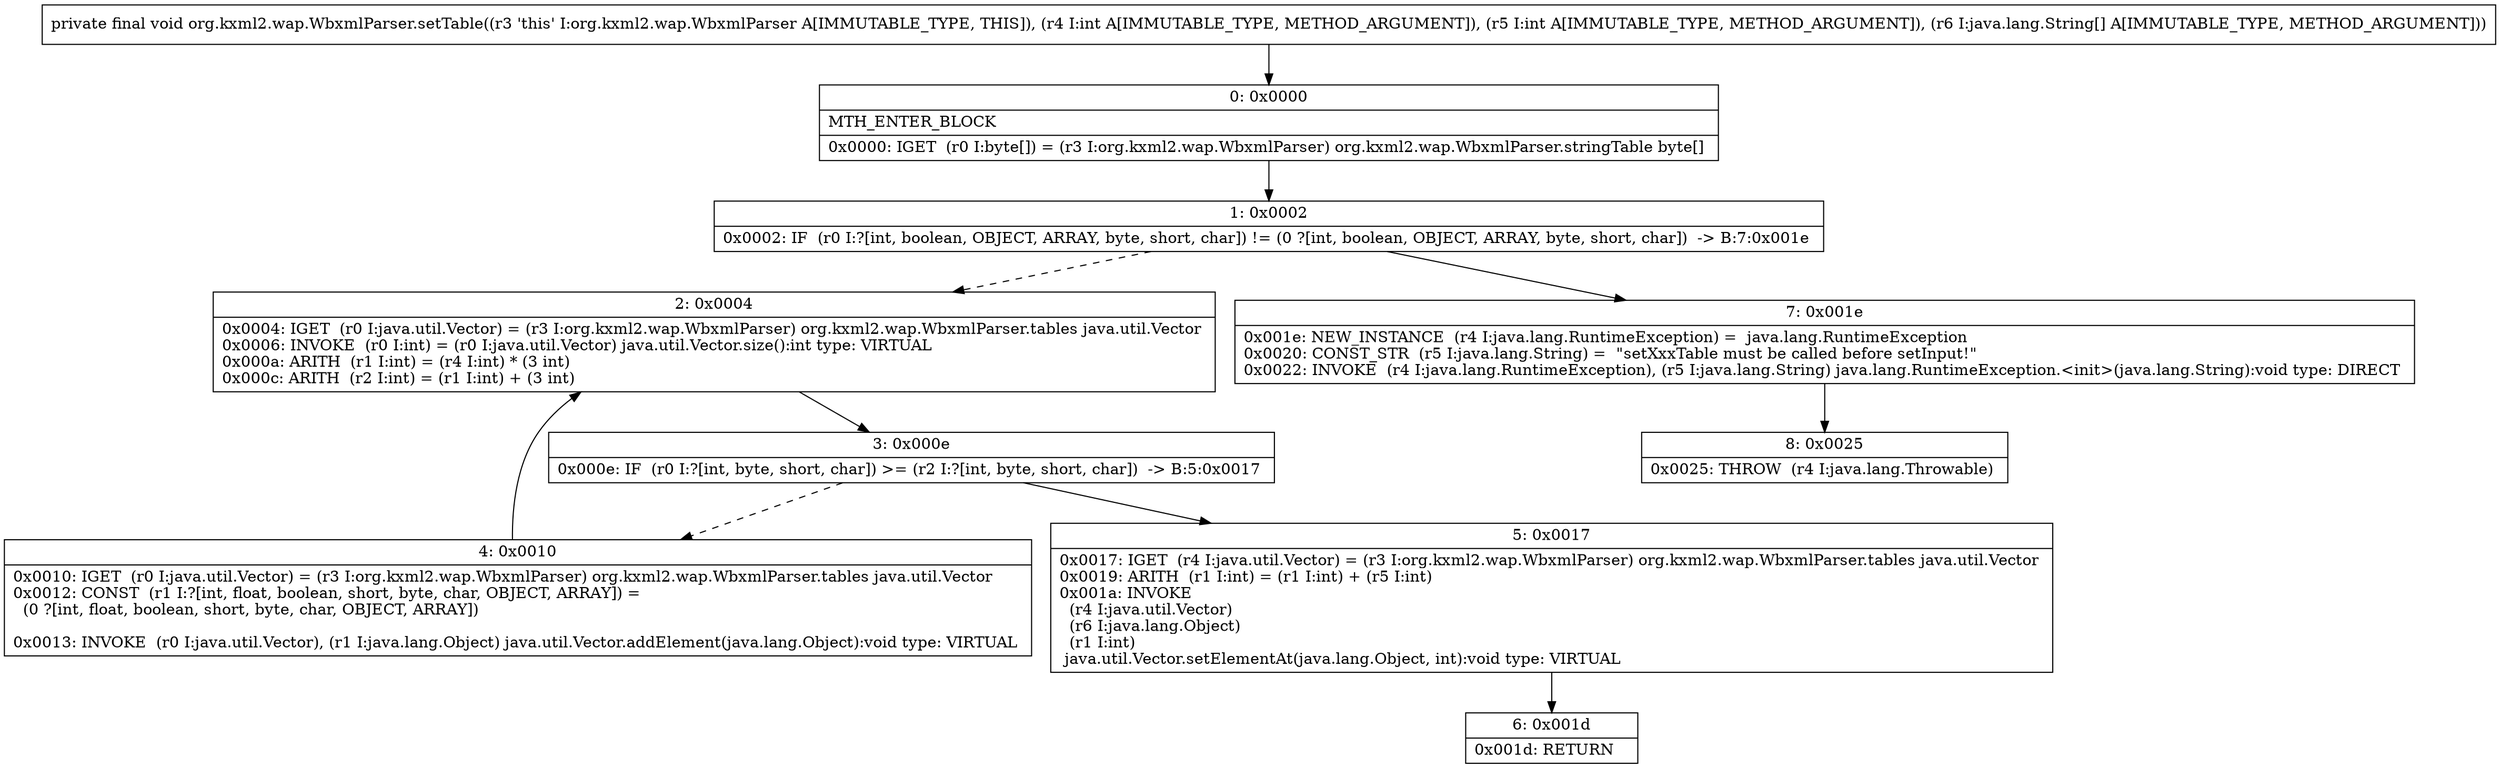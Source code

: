 digraph "CFG fororg.kxml2.wap.WbxmlParser.setTable(II[Ljava\/lang\/String;)V" {
Node_0 [shape=record,label="{0\:\ 0x0000|MTH_ENTER_BLOCK\l|0x0000: IGET  (r0 I:byte[]) = (r3 I:org.kxml2.wap.WbxmlParser) org.kxml2.wap.WbxmlParser.stringTable byte[] \l}"];
Node_1 [shape=record,label="{1\:\ 0x0002|0x0002: IF  (r0 I:?[int, boolean, OBJECT, ARRAY, byte, short, char]) != (0 ?[int, boolean, OBJECT, ARRAY, byte, short, char])  \-\> B:7:0x001e \l}"];
Node_2 [shape=record,label="{2\:\ 0x0004|0x0004: IGET  (r0 I:java.util.Vector) = (r3 I:org.kxml2.wap.WbxmlParser) org.kxml2.wap.WbxmlParser.tables java.util.Vector \l0x0006: INVOKE  (r0 I:int) = (r0 I:java.util.Vector) java.util.Vector.size():int type: VIRTUAL \l0x000a: ARITH  (r1 I:int) = (r4 I:int) * (3 int) \l0x000c: ARITH  (r2 I:int) = (r1 I:int) + (3 int) \l}"];
Node_3 [shape=record,label="{3\:\ 0x000e|0x000e: IF  (r0 I:?[int, byte, short, char]) \>= (r2 I:?[int, byte, short, char])  \-\> B:5:0x0017 \l}"];
Node_4 [shape=record,label="{4\:\ 0x0010|0x0010: IGET  (r0 I:java.util.Vector) = (r3 I:org.kxml2.wap.WbxmlParser) org.kxml2.wap.WbxmlParser.tables java.util.Vector \l0x0012: CONST  (r1 I:?[int, float, boolean, short, byte, char, OBJECT, ARRAY]) = \l  (0 ?[int, float, boolean, short, byte, char, OBJECT, ARRAY])\l \l0x0013: INVOKE  (r0 I:java.util.Vector), (r1 I:java.lang.Object) java.util.Vector.addElement(java.lang.Object):void type: VIRTUAL \l}"];
Node_5 [shape=record,label="{5\:\ 0x0017|0x0017: IGET  (r4 I:java.util.Vector) = (r3 I:org.kxml2.wap.WbxmlParser) org.kxml2.wap.WbxmlParser.tables java.util.Vector \l0x0019: ARITH  (r1 I:int) = (r1 I:int) + (r5 I:int) \l0x001a: INVOKE  \l  (r4 I:java.util.Vector)\l  (r6 I:java.lang.Object)\l  (r1 I:int)\l java.util.Vector.setElementAt(java.lang.Object, int):void type: VIRTUAL \l}"];
Node_6 [shape=record,label="{6\:\ 0x001d|0x001d: RETURN   \l}"];
Node_7 [shape=record,label="{7\:\ 0x001e|0x001e: NEW_INSTANCE  (r4 I:java.lang.RuntimeException) =  java.lang.RuntimeException \l0x0020: CONST_STR  (r5 I:java.lang.String) =  \"setXxxTable must be called before setInput!\" \l0x0022: INVOKE  (r4 I:java.lang.RuntimeException), (r5 I:java.lang.String) java.lang.RuntimeException.\<init\>(java.lang.String):void type: DIRECT \l}"];
Node_8 [shape=record,label="{8\:\ 0x0025|0x0025: THROW  (r4 I:java.lang.Throwable) \l}"];
MethodNode[shape=record,label="{private final void org.kxml2.wap.WbxmlParser.setTable((r3 'this' I:org.kxml2.wap.WbxmlParser A[IMMUTABLE_TYPE, THIS]), (r4 I:int A[IMMUTABLE_TYPE, METHOD_ARGUMENT]), (r5 I:int A[IMMUTABLE_TYPE, METHOD_ARGUMENT]), (r6 I:java.lang.String[] A[IMMUTABLE_TYPE, METHOD_ARGUMENT])) }"];
MethodNode -> Node_0;
Node_0 -> Node_1;
Node_1 -> Node_2[style=dashed];
Node_1 -> Node_7;
Node_2 -> Node_3;
Node_3 -> Node_4[style=dashed];
Node_3 -> Node_5;
Node_4 -> Node_2;
Node_5 -> Node_6;
Node_7 -> Node_8;
}

